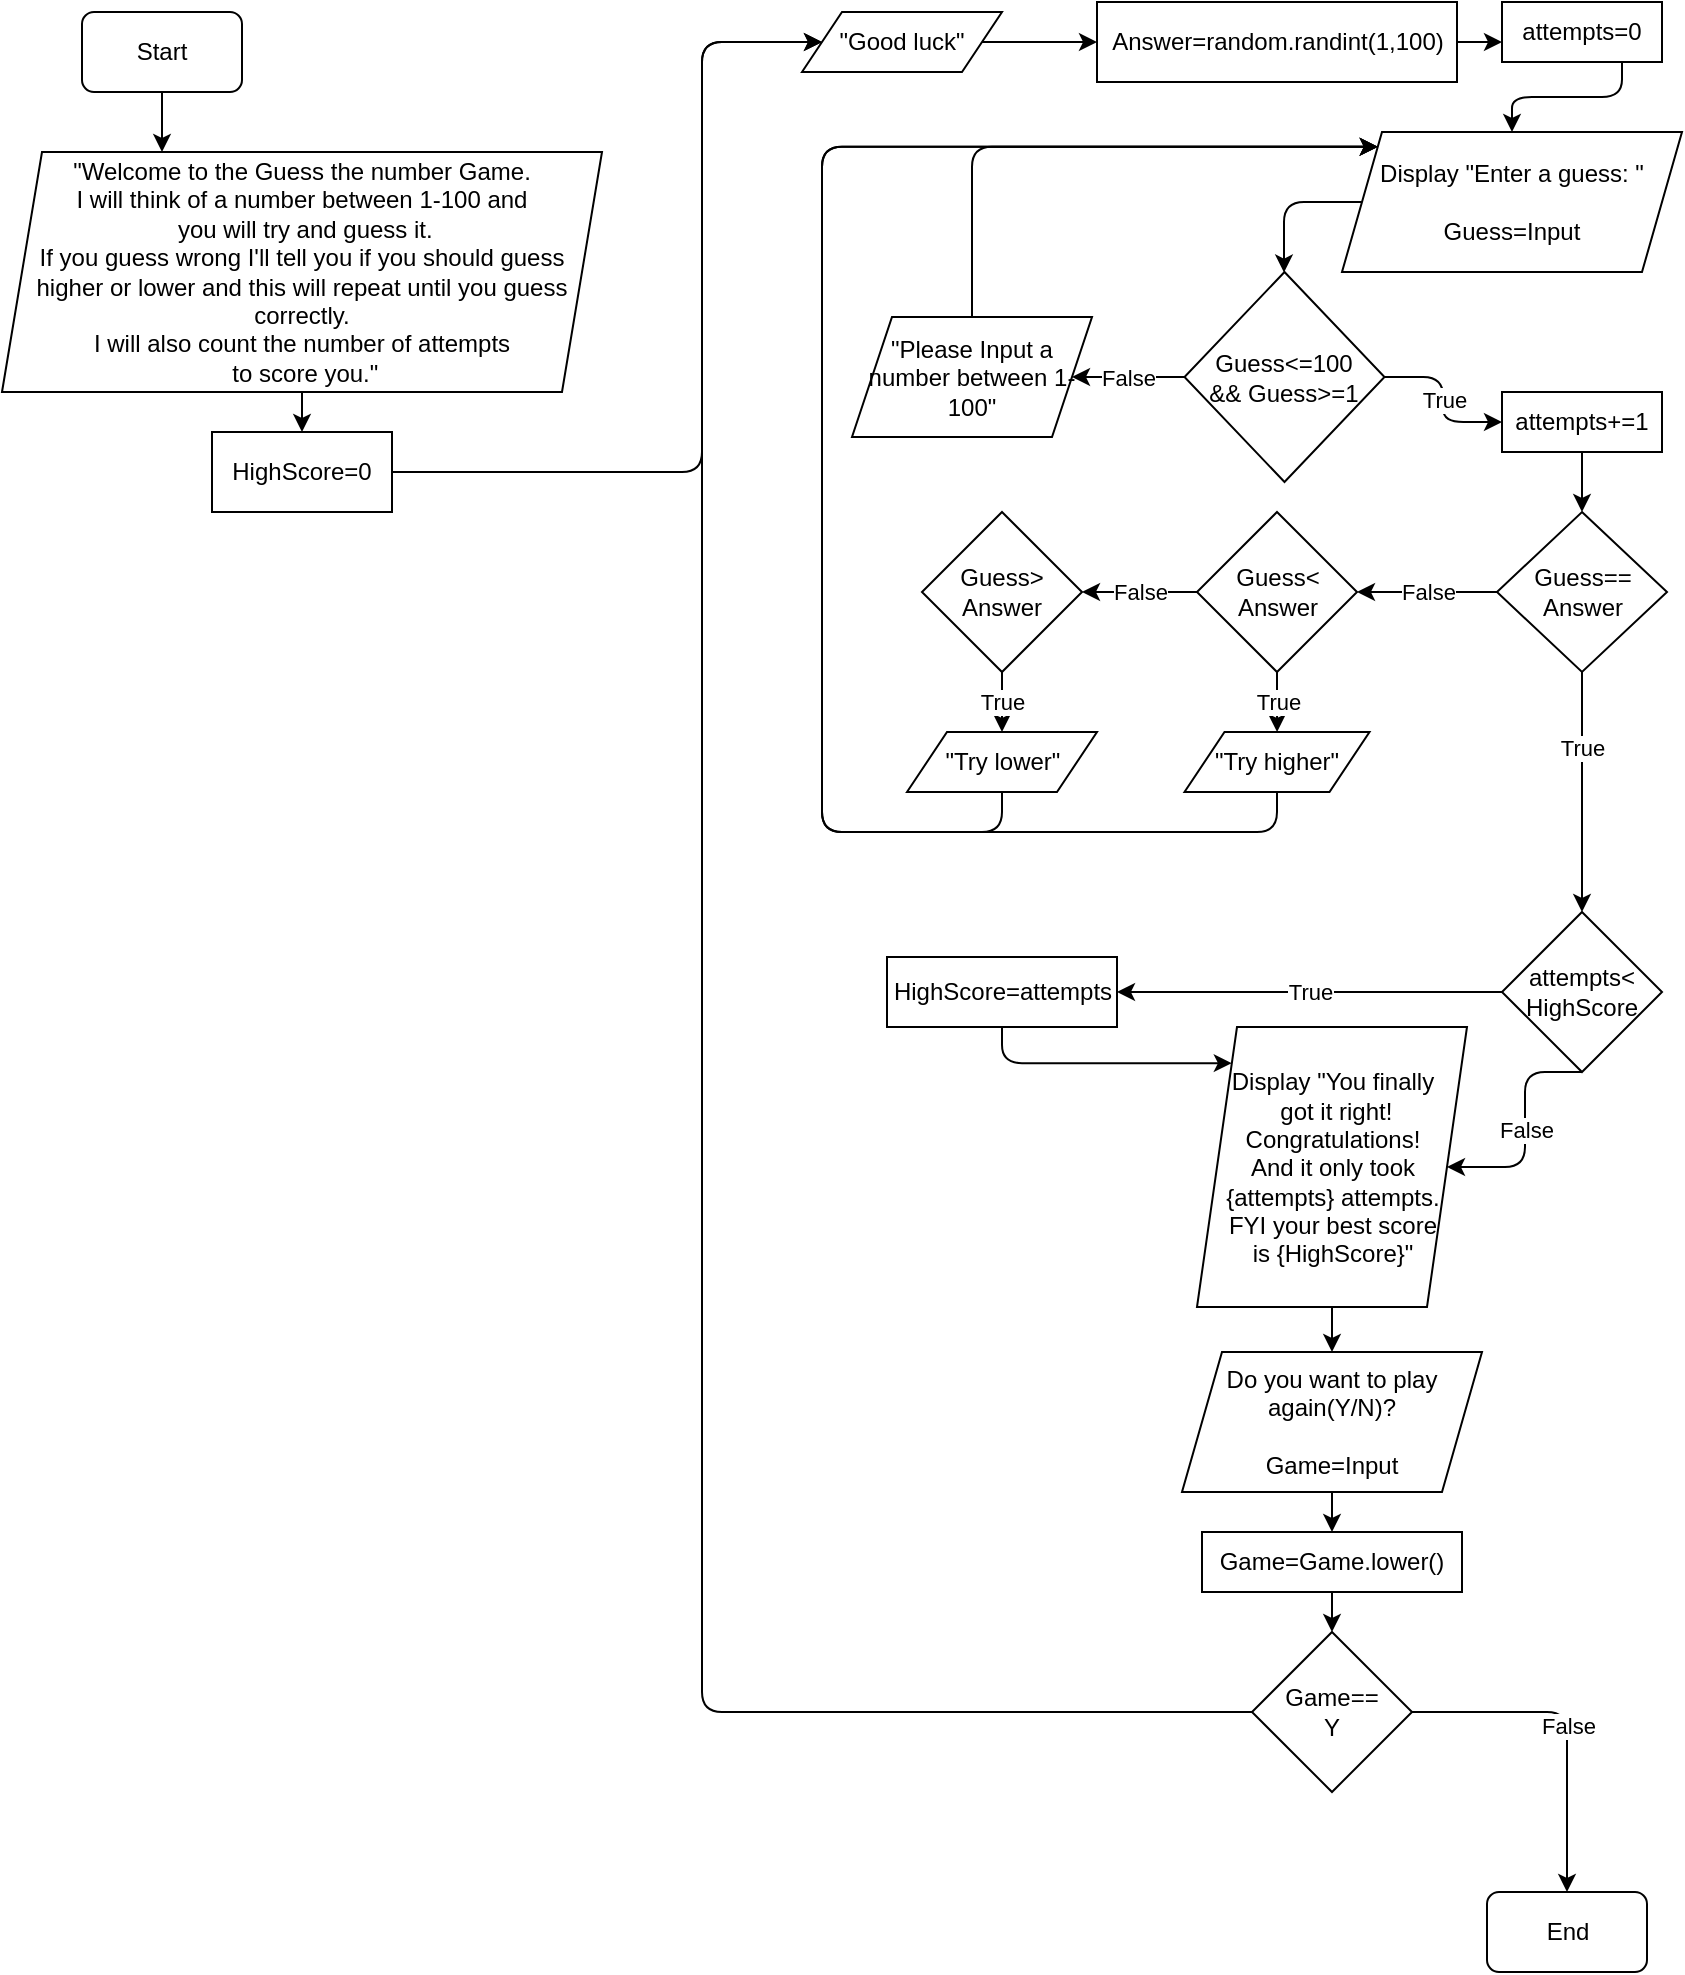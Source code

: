 <mxfile>
    <diagram id="uznSMJXWmqG1Zib-ewOn" name="Page-1">
        <mxGraphModel dx="691" dy="484" grid="1" gridSize="10" guides="1" tooltips="1" connect="1" arrows="1" fold="1" page="1" pageScale="1" pageWidth="850" pageHeight="1100" math="0" shadow="0">
            <root>
                <mxCell id="0"/>
                <mxCell id="1" parent="0"/>
                <mxCell id="32" value="" style="edgeStyle=elbowEdgeStyle;html=1;" edge="1" parent="1" source="3" target="31">
                    <mxGeometry relative="1" as="geometry"/>
                </mxCell>
                <mxCell id="3" value="Start" style="rounded=1;whiteSpace=wrap;html=1;" vertex="1" parent="1">
                    <mxGeometry x="40" y="20" width="80" height="40" as="geometry"/>
                </mxCell>
                <mxCell id="72" value="" style="edgeStyle=orthogonalEdgeStyle;html=1;exitX=0;exitY=0.5;exitDx=0;exitDy=0;" edge="1" parent="1" source="5" target="61">
                    <mxGeometry relative="1" as="geometry">
                        <Array as="points">
                            <mxPoint x="641" y="115"/>
                        </Array>
                    </mxGeometry>
                </mxCell>
                <mxCell id="5" value="&lt;div&gt;Display &quot;Enter a guess: &quot;&lt;/div&gt;&lt;div&gt;&lt;br&gt;&lt;/div&gt;&lt;div&gt;Guess=Input&lt;br&gt;&lt;/div&gt;" style="shape=parallelogram;perimeter=parallelogramPerimeter;whiteSpace=wrap;html=1;fixedSize=1;" vertex="1" parent="1">
                    <mxGeometry x="670" y="80" width="170" height="70" as="geometry"/>
                </mxCell>
                <mxCell id="6" value="" style="edgeStyle=orthogonalEdgeStyle;rounded=0;orthogonalLoop=1;jettySize=auto;html=1;entryX=0.5;entryY=0;entryDx=0;entryDy=0;" edge="1" parent="1" source="10" target="48">
                    <mxGeometry relative="1" as="geometry">
                        <mxPoint x="85" y="420" as="targetPoint"/>
                    </mxGeometry>
                </mxCell>
                <mxCell id="7" value="True" style="edgeLabel;html=1;align=center;verticalAlign=middle;resizable=0;points=[];" vertex="1" connectable="0" parent="6">
                    <mxGeometry x="-0.2" relative="1" as="geometry">
                        <mxPoint y="-10" as="offset"/>
                    </mxGeometry>
                </mxCell>
                <mxCell id="56" value="False" style="edgeStyle=elbowEdgeStyle;html=1;" edge="1" parent="1" source="10" target="55">
                    <mxGeometry relative="1" as="geometry"/>
                </mxCell>
                <mxCell id="10" value="Guess==&lt;br&gt;Answer" style="rhombus;whiteSpace=wrap;html=1;" vertex="1" parent="1">
                    <mxGeometry x="747.5" y="270" width="85" height="80" as="geometry"/>
                </mxCell>
                <mxCell id="11" value="" style="edgeStyle=orthogonalEdgeStyle;rounded=0;orthogonalLoop=1;jettySize=auto;html=1;exitX=0.5;exitY=1;exitDx=0;exitDy=0;entryX=0.5;entryY=0;entryDx=0;entryDy=0;" edge="1" parent="1" source="12" target="77">
                    <mxGeometry relative="1" as="geometry">
                        <mxPoint x="85" y="480" as="sourcePoint"/>
                    </mxGeometry>
                </mxCell>
                <mxCell id="12" value="Display &quot;You finally&lt;br&gt;&amp;nbsp;got it right! Congratulations!&lt;br&gt;And it only took {attempts} attempts.&lt;br&gt;FYI your best score&lt;br&gt;is {HighScore}&quot;" style="shape=parallelogram;perimeter=parallelogramPerimeter;whiteSpace=wrap;html=1;fixedSize=1;" vertex="1" parent="1">
                    <mxGeometry x="597.5" y="527.5" width="135" height="140" as="geometry"/>
                </mxCell>
                <mxCell id="26" value="End" style="rounded=1;whiteSpace=wrap;html=1;" vertex="1" parent="1">
                    <mxGeometry x="742.5" y="960" width="80" height="40" as="geometry"/>
                </mxCell>
                <mxCell id="34" value="" style="edgeStyle=elbowEdgeStyle;html=1;exitX=1;exitY=0.5;exitDx=0;exitDy=0;" edge="1" parent="1" source="75" target="33">
                    <mxGeometry relative="1" as="geometry">
                        <Array as="points">
                            <mxPoint x="350" y="150"/>
                        </Array>
                    </mxGeometry>
                </mxCell>
                <mxCell id="76" value="" style="edgeStyle=orthogonalEdgeStyle;html=1;" edge="1" parent="1" source="31" target="75">
                    <mxGeometry relative="1" as="geometry"/>
                </mxCell>
                <mxCell id="31" value="&quot;Welcome to the Guess the number Game.&lt;br&gt;I will think of a number between 1-100 and&lt;br&gt;&amp;nbsp;you will try and guess it.&lt;br&gt;If you guess wrong I'll tell you if you should guess higher&amp;nbsp;or lower and this will repeat until you guess correctly.&lt;br&gt;I will also count the number of attempts&lt;br&gt;&amp;nbsp;to score you.&quot;" style="shape=parallelogram;perimeter=parallelogramPerimeter;whiteSpace=wrap;html=1;fixedSize=1;" vertex="1" parent="1">
                    <mxGeometry y="90" width="300" height="120" as="geometry"/>
                </mxCell>
                <mxCell id="36" value="" style="edgeStyle=elbowEdgeStyle;html=1;" edge="1" parent="1" source="33" target="35">
                    <mxGeometry relative="1" as="geometry"/>
                </mxCell>
                <mxCell id="33" value="&quot;Good luck&quot;" style="shape=parallelogram;perimeter=parallelogramPerimeter;whiteSpace=wrap;html=1;fixedSize=1;" vertex="1" parent="1">
                    <mxGeometry x="400" y="20" width="100" height="30" as="geometry"/>
                </mxCell>
                <mxCell id="42" style="edgeStyle=elbowEdgeStyle;html=1;exitX=1;exitY=0.5;exitDx=0;exitDy=0;" edge="1" parent="1" source="35" target="40">
                    <mxGeometry relative="1" as="geometry">
                        <mxPoint x="760" y="130" as="targetPoint"/>
                        <Array as="points">
                            <mxPoint x="710" y="35"/>
                        </Array>
                    </mxGeometry>
                </mxCell>
                <mxCell id="35" value="Answer=random.randint(1,100)" style="whiteSpace=wrap;html=1;" vertex="1" parent="1">
                    <mxGeometry x="547.5" y="15" width="180" height="40" as="geometry"/>
                </mxCell>
                <mxCell id="43" value="" style="edgeStyle=orthogonalEdgeStyle;html=1;exitX=0.75;exitY=1;exitDx=0;exitDy=0;entryX=0.5;entryY=0;entryDx=0;entryDy=0;" edge="1" parent="1" source="40" target="5">
                    <mxGeometry relative="1" as="geometry"/>
                </mxCell>
                <mxCell id="40" value="attempts=0" style="whiteSpace=wrap;html=1;" vertex="1" parent="1">
                    <mxGeometry x="750" y="15" width="80" height="30" as="geometry"/>
                </mxCell>
                <mxCell id="47" value="" style="edgeStyle=elbowEdgeStyle;html=1;" edge="1" parent="1" source="44" target="10">
                    <mxGeometry relative="1" as="geometry"/>
                </mxCell>
                <mxCell id="44" value="attempts+=1" style="whiteSpace=wrap;html=1;" vertex="1" parent="1">
                    <mxGeometry x="750" y="210" width="80" height="30" as="geometry"/>
                </mxCell>
                <mxCell id="49" value="False" style="edgeStyle=elbowEdgeStyle;html=1;exitX=0.5;exitY=1;exitDx=0;exitDy=0;" edge="1" parent="1" source="48" target="12">
                    <mxGeometry relative="1" as="geometry"/>
                </mxCell>
                <mxCell id="51" value="True" style="edgeStyle=elbowEdgeStyle;html=1;" edge="1" parent="1" target="50">
                    <mxGeometry relative="1" as="geometry">
                        <mxPoint x="750" y="510" as="sourcePoint"/>
                    </mxGeometry>
                </mxCell>
                <mxCell id="48" value="attempts&amp;lt;&lt;br&gt;HighScore" style="rhombus;whiteSpace=wrap;html=1;" vertex="1" parent="1">
                    <mxGeometry x="750" y="470" width="80" height="80" as="geometry"/>
                </mxCell>
                <mxCell id="53" style="edgeStyle=elbowEdgeStyle;html=1;exitX=0.5;exitY=1;exitDx=0;exitDy=0;entryX=0;entryY=0;entryDx=0;entryDy=0;" edge="1" parent="1" source="50" target="12">
                    <mxGeometry relative="1" as="geometry">
                        <Array as="points">
                            <mxPoint x="500" y="540"/>
                        </Array>
                    </mxGeometry>
                </mxCell>
                <mxCell id="50" value="HighScore=attempts" style="whiteSpace=wrap;html=1;" vertex="1" parent="1">
                    <mxGeometry x="442.5" y="492.5" width="115" height="35" as="geometry"/>
                </mxCell>
                <mxCell id="58" value="False" style="edgeStyle=elbowEdgeStyle;html=1;" edge="1" parent="1" source="55" target="57">
                    <mxGeometry relative="1" as="geometry"/>
                </mxCell>
                <mxCell id="70" value="True" style="edgeStyle=orthogonalEdgeStyle;html=1;" edge="1" parent="1" source="55" target="68">
                    <mxGeometry relative="1" as="geometry"/>
                </mxCell>
                <mxCell id="55" value="Guess&amp;lt;&lt;br&gt;Answer" style="rhombus;whiteSpace=wrap;html=1;" vertex="1" parent="1">
                    <mxGeometry x="597.5" y="270" width="80" height="80" as="geometry"/>
                </mxCell>
                <mxCell id="71" value="True" style="edgeStyle=orthogonalEdgeStyle;html=1;" edge="1" parent="1" source="57" target="69">
                    <mxGeometry relative="1" as="geometry"/>
                </mxCell>
                <mxCell id="57" value="Guess&amp;gt;&lt;br&gt;Answer" style="rhombus;whiteSpace=wrap;html=1;" vertex="1" parent="1">
                    <mxGeometry x="460" y="270" width="80" height="80" as="geometry"/>
                </mxCell>
                <mxCell id="64" value="False" style="edgeStyle=orthogonalEdgeStyle;html=1;entryX=1;entryY=0.5;entryDx=0;entryDy=0;exitX=0;exitY=0.5;exitDx=0;exitDy=0;" edge="1" parent="1" source="61" target="63">
                    <mxGeometry relative="1" as="geometry">
                        <Array as="points">
                            <mxPoint x="570" y="203"/>
                            <mxPoint x="570" y="203"/>
                        </Array>
                    </mxGeometry>
                </mxCell>
                <mxCell id="66" value="True" style="edgeStyle=orthogonalEdgeStyle;html=1;exitX=1;exitY=0.5;exitDx=0;exitDy=0;entryX=0;entryY=0.5;entryDx=0;entryDy=0;" edge="1" parent="1" source="61" target="44">
                    <mxGeometry relative="1" as="geometry"/>
                </mxCell>
                <mxCell id="61" value="Guess&amp;lt;=100&lt;br&gt;&amp;amp;&amp;amp; Guess&amp;gt;=1" style="rhombus;whiteSpace=wrap;html=1;" vertex="1" parent="1">
                    <mxGeometry x="591.25" y="150" width="100" height="105" as="geometry"/>
                </mxCell>
                <mxCell id="65" style="edgeStyle=orthogonalEdgeStyle;html=1;exitX=0.5;exitY=0;exitDx=0;exitDy=0;entryX=0;entryY=0;entryDx=0;entryDy=0;" edge="1" parent="1" source="63" target="5">
                    <mxGeometry relative="1" as="geometry">
                        <Array as="points">
                            <mxPoint x="485" y="87"/>
                        </Array>
                    </mxGeometry>
                </mxCell>
                <mxCell id="63" value="&quot;Please Input a number between 1-100&quot;" style="shape=parallelogram;perimeter=parallelogramPerimeter;whiteSpace=wrap;html=1;fixedSize=1;" vertex="1" parent="1">
                    <mxGeometry x="425" y="172.5" width="120" height="60" as="geometry"/>
                </mxCell>
                <mxCell id="74" style="edgeStyle=orthogonalEdgeStyle;html=1;exitX=0.5;exitY=1;exitDx=0;exitDy=0;entryX=0;entryY=0;entryDx=0;entryDy=0;" edge="1" parent="1" source="68" target="5">
                    <mxGeometry relative="1" as="geometry">
                        <Array as="points">
                            <mxPoint x="638" y="430"/>
                            <mxPoint x="410" y="430"/>
                            <mxPoint x="410" y="87"/>
                        </Array>
                    </mxGeometry>
                </mxCell>
                <mxCell id="68" value="&quot;Try higher&quot;" style="shape=parallelogram;perimeter=parallelogramPerimeter;whiteSpace=wrap;html=1;fixedSize=1;" vertex="1" parent="1">
                    <mxGeometry x="591.25" y="380" width="92.5" height="30" as="geometry"/>
                </mxCell>
                <mxCell id="73" style="edgeStyle=orthogonalEdgeStyle;html=1;exitX=0.5;exitY=1;exitDx=0;exitDy=0;entryX=0;entryY=0;entryDx=0;entryDy=0;" edge="1" parent="1" source="69" target="5">
                    <mxGeometry relative="1" as="geometry">
                        <Array as="points">
                            <mxPoint x="500" y="430"/>
                            <mxPoint x="410" y="430"/>
                            <mxPoint x="410" y="87"/>
                        </Array>
                    </mxGeometry>
                </mxCell>
                <mxCell id="69" value="&quot;Try lower&quot;" style="shape=parallelogram;perimeter=parallelogramPerimeter;whiteSpace=wrap;html=1;fixedSize=1;" vertex="1" parent="1">
                    <mxGeometry x="452.5" y="380" width="95" height="30" as="geometry"/>
                </mxCell>
                <mxCell id="75" value="HighScore=0" style="whiteSpace=wrap;html=1;" vertex="1" parent="1">
                    <mxGeometry x="105" y="230" width="90" height="40" as="geometry"/>
                </mxCell>
                <mxCell id="83" style="edgeStyle=orthogonalEdgeStyle;html=1;exitX=0.5;exitY=1;exitDx=0;exitDy=0;entryX=0.5;entryY=0;entryDx=0;entryDy=0;" edge="1" parent="1" source="77" target="82">
                    <mxGeometry relative="1" as="geometry"/>
                </mxCell>
                <mxCell id="77" value="Do you want to play again(Y/N)?&lt;br&gt;&lt;br&gt;Game=Input" style="shape=parallelogram;perimeter=parallelogramPerimeter;whiteSpace=wrap;html=1;fixedSize=1;" vertex="1" parent="1">
                    <mxGeometry x="590" y="690" width="150" height="70" as="geometry"/>
                </mxCell>
                <mxCell id="80" value="False" style="edgeStyle=orthogonalEdgeStyle;html=1;exitX=1;exitY=0.5;exitDx=0;exitDy=0;entryX=0.5;entryY=0;entryDx=0;entryDy=0;" edge="1" parent="1" source="78" target="26">
                    <mxGeometry relative="1" as="geometry"/>
                </mxCell>
                <mxCell id="81" style="edgeStyle=orthogonalEdgeStyle;html=1;exitX=0;exitY=0.5;exitDx=0;exitDy=0;entryX=0;entryY=0.5;entryDx=0;entryDy=0;" edge="1" parent="1" source="78" target="33">
                    <mxGeometry relative="1" as="geometry">
                        <Array as="points">
                            <mxPoint x="350" y="870"/>
                            <mxPoint x="350" y="35"/>
                        </Array>
                    </mxGeometry>
                </mxCell>
                <mxCell id="78" value="Game==&lt;br&gt;Y" style="rhombus;whiteSpace=wrap;html=1;" vertex="1" parent="1">
                    <mxGeometry x="625" y="830" width="80" height="80" as="geometry"/>
                </mxCell>
                <mxCell id="84" style="edgeStyle=orthogonalEdgeStyle;html=1;exitX=0.5;exitY=1;exitDx=0;exitDy=0;entryX=0.5;entryY=0;entryDx=0;entryDy=0;" edge="1" parent="1" source="82" target="78">
                    <mxGeometry relative="1" as="geometry"/>
                </mxCell>
                <mxCell id="82" value="Game=Game.lower()" style="whiteSpace=wrap;html=1;" vertex="1" parent="1">
                    <mxGeometry x="600" y="780" width="130" height="30" as="geometry"/>
                </mxCell>
            </root>
        </mxGraphModel>
    </diagram>
</mxfile>